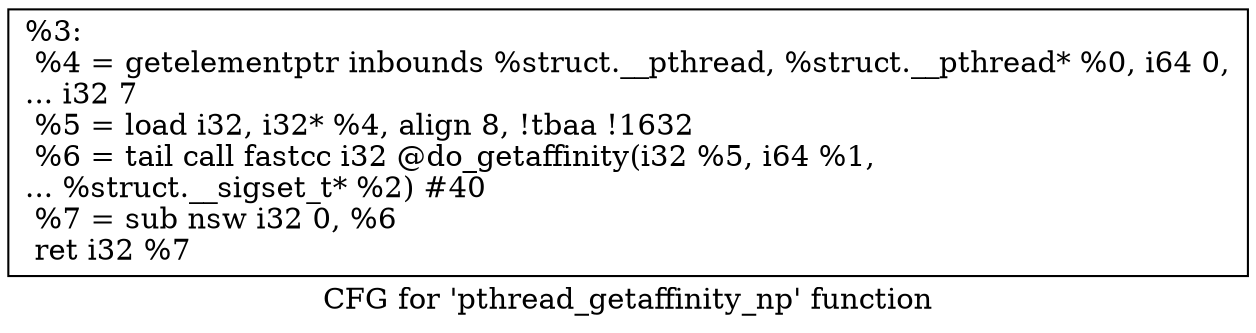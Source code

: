 digraph "CFG for 'pthread_getaffinity_np' function" {
	label="CFG for 'pthread_getaffinity_np' function";

	Node0x1fda510 [shape=record,label="{%3:\l  %4 = getelementptr inbounds %struct.__pthread, %struct.__pthread* %0, i64 0,\l... i32 7\l  %5 = load i32, i32* %4, align 8, !tbaa !1632\l  %6 = tail call fastcc i32 @do_getaffinity(i32 %5, i64 %1,\l... %struct.__sigset_t* %2) #40\l  %7 = sub nsw i32 0, %6\l  ret i32 %7\l}"];
}
